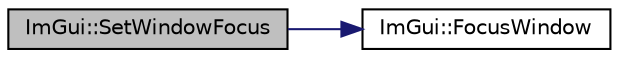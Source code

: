 digraph "ImGui::SetWindowFocus"
{
 // LATEX_PDF_SIZE
  edge [fontname="Helvetica",fontsize="10",labelfontname="Helvetica",labelfontsize="10"];
  node [fontname="Helvetica",fontsize="10",shape=record];
  rankdir="LR";
  Node1 [label="ImGui::SetWindowFocus",height=0.2,width=0.4,color="black", fillcolor="grey75", style="filled", fontcolor="black",tooltip=" "];
  Node1 -> Node2 [color="midnightblue",fontsize="10",style="solid"];
  Node2 [label="ImGui::FocusWindow",height=0.2,width=0.4,color="black", fillcolor="white", style="filled",URL="$namespace_im_gui.html#ade4c08e7e7ad7bbfa4835248f5f3a7c6",tooltip=" "];
}

